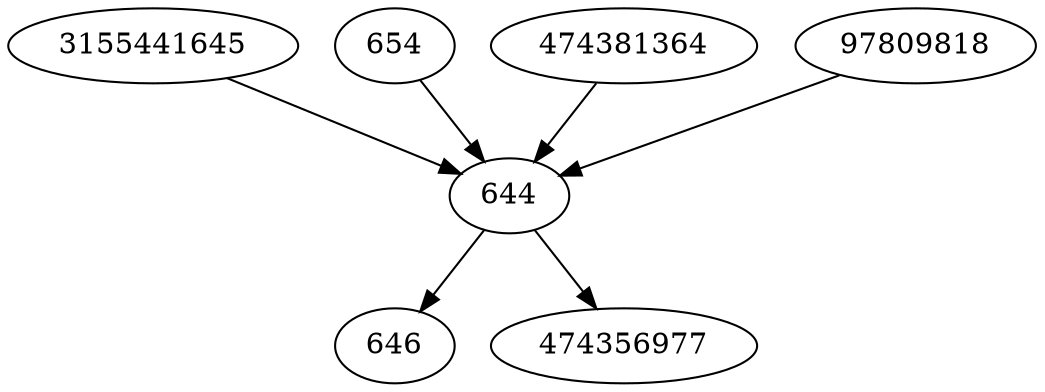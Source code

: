 strict digraph  {
644;
646;
3155441645;
654;
474356977;
474381364;
97809818;
644 -> 474356977;
644 -> 646;
3155441645 -> 644;
654 -> 644;
474381364 -> 644;
97809818 -> 644;
}

